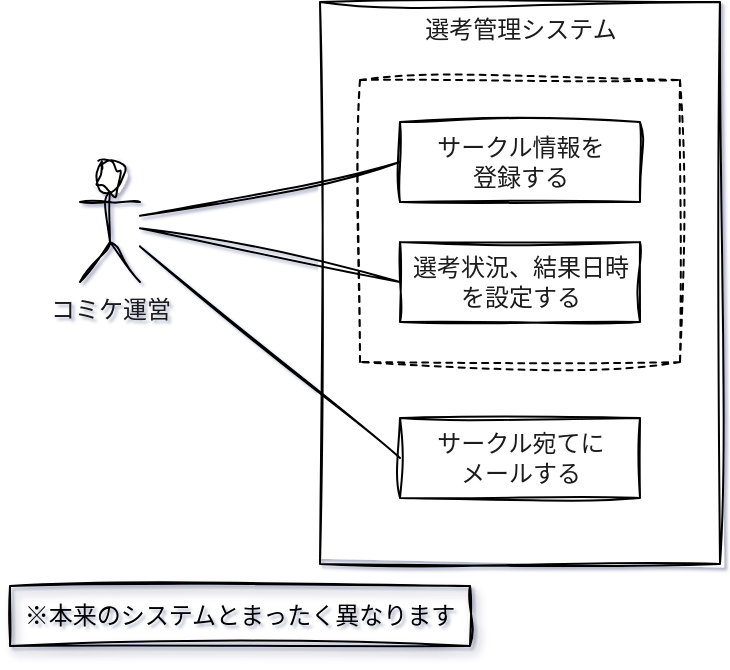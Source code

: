 <mxfile>
    <diagram id="mZ_49YuVT78pgYv1LNfM" name="Page-1">
        <mxGraphModel dx="866" dy="830" grid="0" gridSize="10" guides="1" tooltips="1" connect="1" arrows="1" fold="1" page="1" pageScale="1" pageWidth="800" pageHeight="96" background="#ffffff" math="0" shadow="1">
            <root>
                <mxCell id="0"/>
                <mxCell id="1" parent="0"/>
                <mxCell id="5" value="コミケ運営" style="shape=umlActor;verticalLabelPosition=bottom;verticalAlign=top;html=1;sketch=1;curveFitting=1;jiggle=2;strokeColor=#000000;fontColor=#1A1A1A;" vertex="1" parent="1">
                    <mxGeometry x="80" y="160" width="30" height="60" as="geometry"/>
                </mxCell>
                <mxCell id="6" value="選考管理システム" style="html=1;align=center;verticalAlign=top;sketch=1;curveFitting=1;jiggle=2;fillColor=#FFFFFF;fontColor=#1A1A1A;strokeColor=#000000;" vertex="1" parent="1">
                    <mxGeometry x="200" y="80" width="200" height="281" as="geometry"/>
                </mxCell>
                <mxCell id="9" value="" style="html=1;dashed=1;sketch=1;curveFitting=1;jiggle=2;fillColor=#FFFFFF;fontColor=#1A1A1A;strokeColor=#000000;" vertex="1" parent="1">
                    <mxGeometry x="220" y="119" width="160" height="141" as="geometry"/>
                </mxCell>
                <mxCell id="11" style="edgeStyle=none;html=1;exitX=0;exitY=0.5;exitDx=0;exitDy=0;endArrow=none;endFill=0;sketch=1;curveFitting=1;jiggle=2;fontColor=#1A1A1A;" edge="1" parent="1" source="7" target="5">
                    <mxGeometry relative="1" as="geometry"/>
                </mxCell>
                <mxCell id="7" value="サークル情報を&lt;br&gt;登録する" style="html=1;sketch=1;curveFitting=1;jiggle=2;fillColor=#FFFFFF;fontColor=#1A1A1A;strokeColor=#000000;" vertex="1" parent="1">
                    <mxGeometry x="240" y="140" width="120" height="40" as="geometry"/>
                </mxCell>
                <mxCell id="8" value="選考状況、結果日時&lt;br&gt;を設定する" style="html=1;sketch=1;curveFitting=1;jiggle=2;fillColor=#FFFFFF;fontColor=#1A1A1A;strokeColor=#000000;" vertex="1" parent="1">
                    <mxGeometry x="240" y="200" width="120" height="40" as="geometry"/>
                </mxCell>
                <mxCell id="10" value="サークル宛てに&lt;br&gt;メールする" style="html=1;sketch=1;curveFitting=1;jiggle=2;fillColor=#FFFFFF;fontColor=#1A1A1A;strokeColor=#000000;" vertex="1" parent="1">
                    <mxGeometry x="240" y="288" width="120" height="40" as="geometry"/>
                </mxCell>
                <mxCell id="12" style="edgeStyle=none;html=1;exitX=0;exitY=0.5;exitDx=0;exitDy=0;endArrow=none;endFill=0;sketch=1;curveFitting=1;jiggle=2;fontColor=#1A1A1A;" edge="1" parent="1" source="8" target="5">
                    <mxGeometry relative="1" as="geometry">
                        <mxPoint x="250" y="170" as="sourcePoint"/>
                        <mxPoint x="120" y="196.897" as="targetPoint"/>
                    </mxGeometry>
                </mxCell>
                <mxCell id="13" style="edgeStyle=none;html=1;exitX=0;exitY=0.5;exitDx=0;exitDy=0;endArrow=none;endFill=0;sketch=1;curveFitting=1;jiggle=2;fontColor=#1A1A1A;" edge="1" parent="1" source="10" target="5">
                    <mxGeometry relative="1" as="geometry">
                        <mxPoint x="250" y="230" as="sourcePoint"/>
                        <mxPoint x="120" y="203.103" as="targetPoint"/>
                    </mxGeometry>
                </mxCell>
                <mxCell id="14" value="※本来のシステムとまったく異なります" style="text;html=1;strokeColor=#000000;fillColor=none;align=center;verticalAlign=middle;whiteSpace=wrap;rounded=0;fontColor=#000000;shadow=1;sketch=1;curveFitting=1;jiggle=2;" vertex="1" parent="1">
                    <mxGeometry x="45" y="372" width="230" height="30" as="geometry"/>
                </mxCell>
            </root>
        </mxGraphModel>
    </diagram>
</mxfile>
